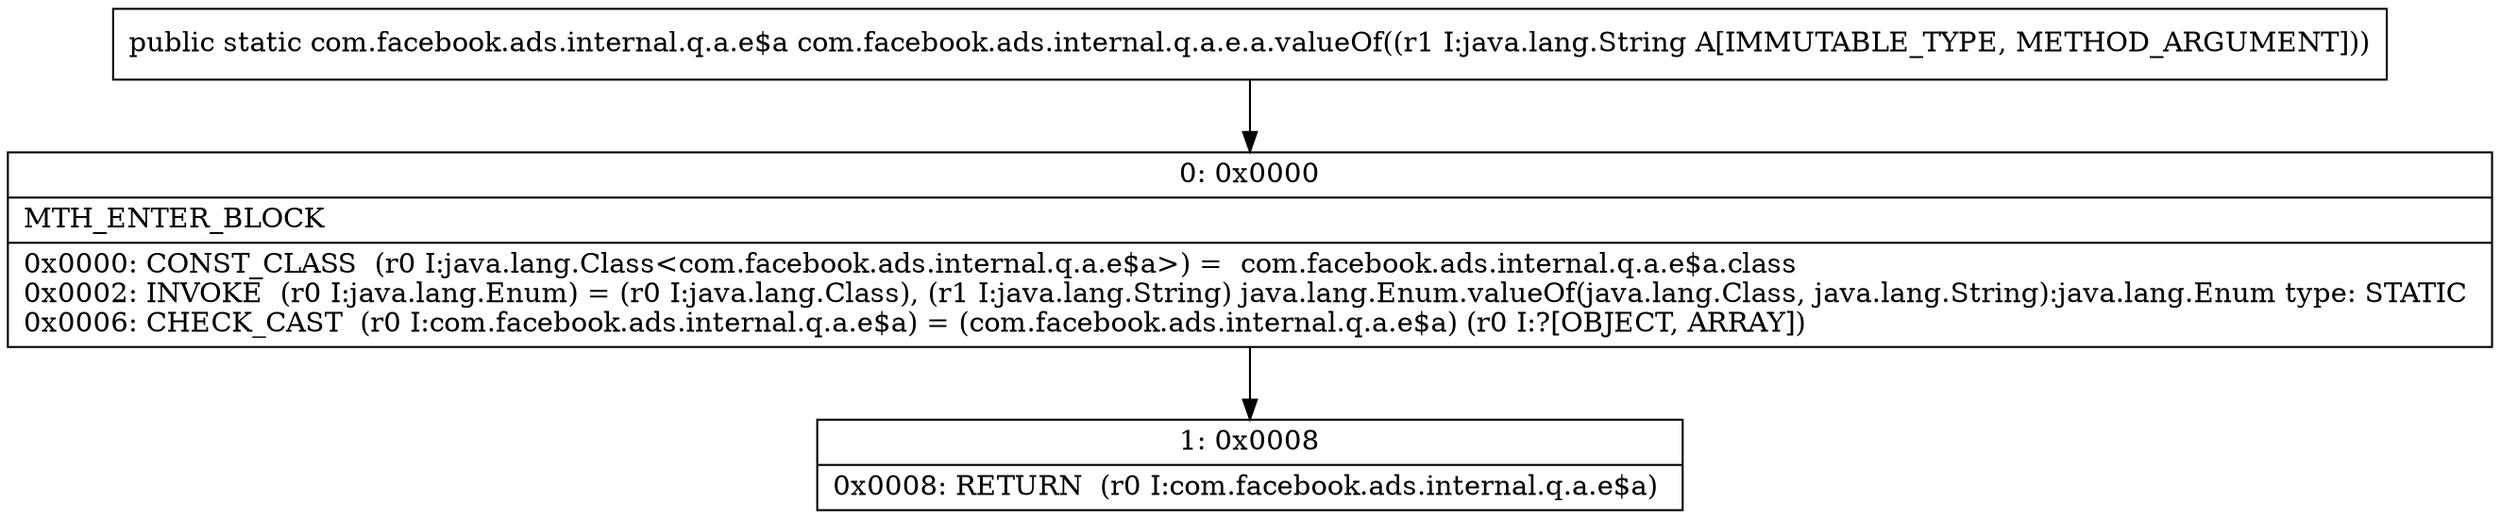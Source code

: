 digraph "CFG forcom.facebook.ads.internal.q.a.e.a.valueOf(Ljava\/lang\/String;)Lcom\/facebook\/ads\/internal\/q\/a\/e$a;" {
Node_0 [shape=record,label="{0\:\ 0x0000|MTH_ENTER_BLOCK\l|0x0000: CONST_CLASS  (r0 I:java.lang.Class\<com.facebook.ads.internal.q.a.e$a\>) =  com.facebook.ads.internal.q.a.e$a.class \l0x0002: INVOKE  (r0 I:java.lang.Enum) = (r0 I:java.lang.Class), (r1 I:java.lang.String) java.lang.Enum.valueOf(java.lang.Class, java.lang.String):java.lang.Enum type: STATIC \l0x0006: CHECK_CAST  (r0 I:com.facebook.ads.internal.q.a.e$a) = (com.facebook.ads.internal.q.a.e$a) (r0 I:?[OBJECT, ARRAY]) \l}"];
Node_1 [shape=record,label="{1\:\ 0x0008|0x0008: RETURN  (r0 I:com.facebook.ads.internal.q.a.e$a) \l}"];
MethodNode[shape=record,label="{public static com.facebook.ads.internal.q.a.e$a com.facebook.ads.internal.q.a.e.a.valueOf((r1 I:java.lang.String A[IMMUTABLE_TYPE, METHOD_ARGUMENT])) }"];
MethodNode -> Node_0;
Node_0 -> Node_1;
}

